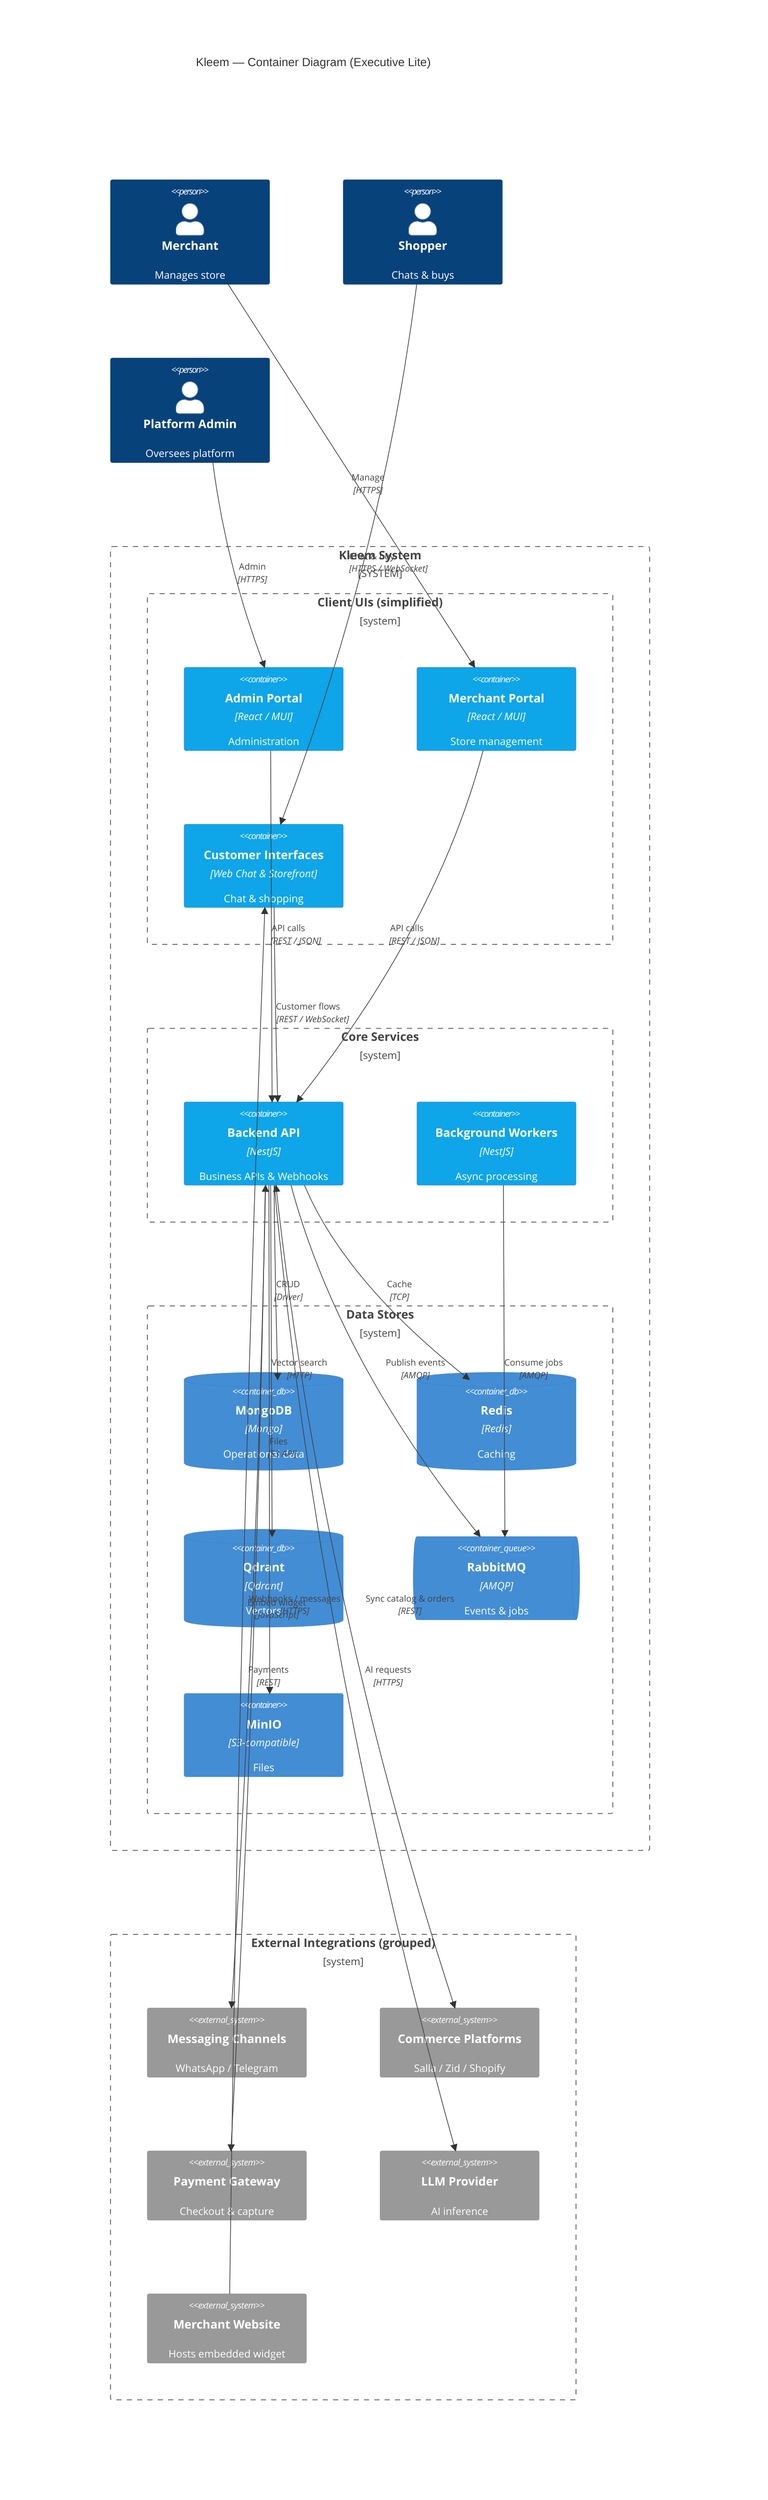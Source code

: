 %%{init: {"C4": {"theme": "base", "themeVariables": {
  "primaryColor": "#0ea5e9",
  "primaryTextColor": "#fff",
  "primaryBorderColor": "#000",
  "lineColor": "#333",
  "secondaryColor": "#6b7280",
  "tertiaryColor": "#10b981"
}}}}%%

C4Container
    title Kleem — Container Diagram (Executive Lite)

    UpdateLayoutConfig($c4ShapeInRow="3", $c4BoundaryInRow="1")

    %% === TOP: Actors ===
    Person(merchant, "Merchant", "Manages store")
    Person(shopper, "Shopper", "Chats & buys")
    Person(platform_admin, "Platform Admin", "Oversees platform")

    %% === MIDDLE: Kleem Core (simplified) ===
    System_Boundary(kleem, "Kleem System") {

        Boundary(ui, "Client UIs (simplified)") {
            Container(platform_admin_portal, "Admin Portal", "React / MUI", "Administration")
            Container(merchant_portal, "Merchant Portal", "React / MUI", "Store management")
            Container(web_customer, "Customer Interfaces", "Web Chat & Storefront", "Chat & shopping")
        }

        Boundary(core, "Core Services") {
            Container(api, "Backend API", "NestJS", "Business APIs & Webhooks")
            Container(workers, "Background Workers", "NestJS", "Async processing")
        }

        Boundary(data, "Data Stores") {
            ContainerDb(mongodb, "MongoDB", "Mongo", "Operational data")
            ContainerDb(redis, "Redis", "Redis", "Caching")
            ContainerDb(qdrant, "Qdrant", "Qdrant", "Vectors")
            ContainerQueue(rabbit, "RabbitMQ", "AMQP", "Events & jobs")
            Container(minio, "MinIO", "S3-compatible", "Files")
        }
    }

    %% === BOTTOM: External Integrations (grouped) ===
    Boundary(ext, "External Integrations (grouped)") {
        System_Ext(msg_channels, "Messaging Channels", "WhatsApp / Telegram")
        System_Ext(commerce, "Commerce Platforms", "Salla / Zid / Shopify")
        System_Ext(payments, "Payment Gateway", "Checkout & capture")
        System_Ext(llm, "LLM Provider", "AI inference")
        System_Ext(merchant_site, "Merchant Website", "Hosts embedded widget")
    }

    %% === Relationships (simplified) ===
    Rel(merchant, merchant_portal, "Manage", "HTTPS")
    Rel(platform_admin, platform_admin_portal, "Admin", "HTTPS")
    Rel(shopper, web_customer, "Chat & buy", "HTTPS / WebSocket")

    Rel(platform_admin_portal, api, "API calls", "REST / JSON")
    Rel(merchant_portal, api, "API calls", "REST / JSON")
    Rel(web_customer, api, "Customer flows", "REST / WebSocket")

    Rel(api, mongodb, "CRUD", "Driver")
    Rel(api, redis, "Cache", "TCP")
    Rel(api, qdrant, "Vector search", "HTTP")
    Rel(api, rabbit, "Publish events", "AMQP")
    Rel(api, minio, "Files", "S3 API")
    Rel(workers, rabbit, "Consume jobs", "AMQP")

    BiRel(api, msg_channels, "Webhooks / messages", "HTTPS")
    BiRel(api, commerce, "Sync catalog & orders", "REST")
    Rel(api, payments, "Payments", "REST")
    Rel(api, llm, "AI requests", "HTTPS")
    Rel(merchant_site, web_customer, "Embed widget", "JavaScript")

    UpdateElementStyle(api, $bgColor="#0ea5e9", $fontColor="white")
    UpdateElementStyle(workers, $bgColor="#0ea5e9", $fontColor="white")
    UpdateElementStyle(platform_admin_portal, $bgColor="#0ea5e9", $fontColor="white")
    UpdateElementStyle(merchant_portal, $bgColor="#0ea5e9", $fontColor="white")
    UpdateElementStyle(web_customer, $bgColor="#0ea5e9", $fontColor="white")